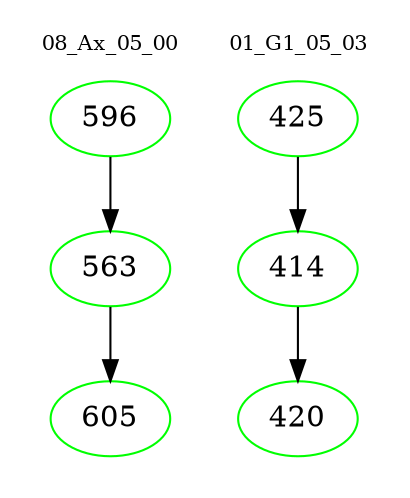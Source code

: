 digraph{
subgraph cluster_0 {
color = white
label = "08_Ax_05_00";
fontsize=10;
T0_596 [label="596", color="green"]
T0_596 -> T0_563 [color="black"]
T0_563 [label="563", color="green"]
T0_563 -> T0_605 [color="black"]
T0_605 [label="605", color="green"]
}
subgraph cluster_1 {
color = white
label = "01_G1_05_03";
fontsize=10;
T1_425 [label="425", color="green"]
T1_425 -> T1_414 [color="black"]
T1_414 [label="414", color="green"]
T1_414 -> T1_420 [color="black"]
T1_420 [label="420", color="green"]
}
}
